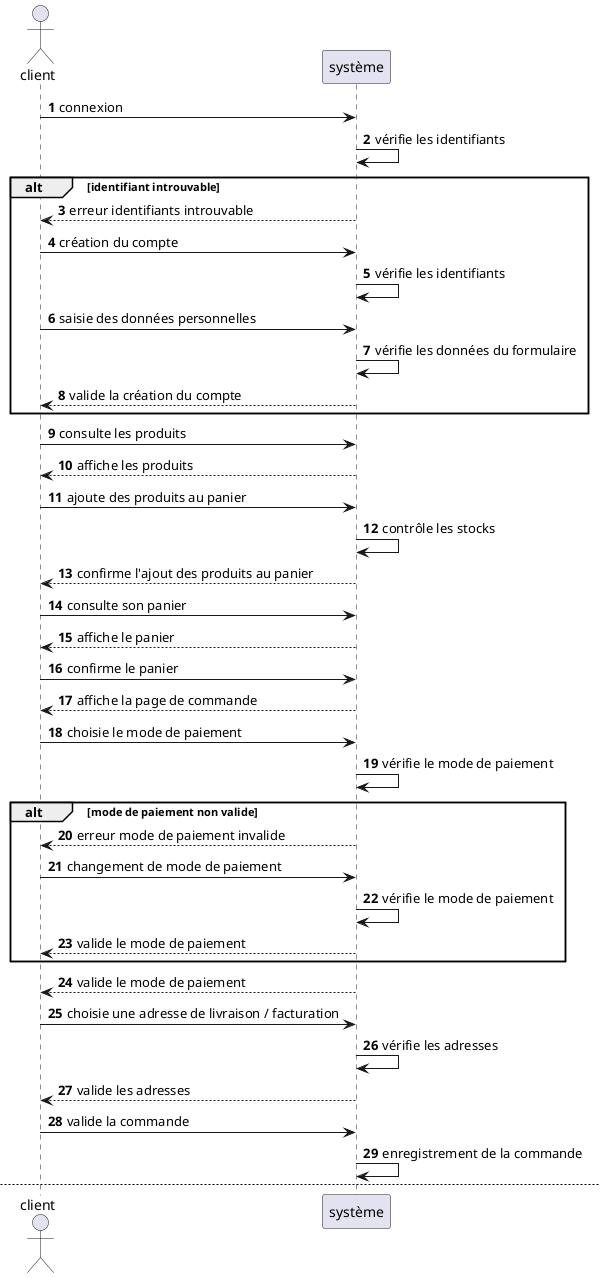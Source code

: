 @startuml séquence client
actor client as c
participant système as s
autonumber
c -> s : connexion 
s -> s : vérifie les identifiants 
alt identifiant introuvable 
s --> c : erreur identifiants introuvable 
c -> s : création du compte 
s -> s : vérifie les identifiants
c -> s : saisie des données personnelles 
s -> s : vérifie les données du formulaire 
s --> c : valide la création du compte 
end
c -> s : consulte les produits
s --> c : affiche les produits 
c -> s : ajoute des produits au panier 
s -> s : contrôle les stocks
s --> c : confirme l'ajout des produits au panier
c -> s : consulte son panier 
s --> c : affiche le panier 
c -> s : confirme le panier
s --> c : affiche la page de commande
c -> s : choisie le mode de paiement 
s -> s : vérifie le mode de paiement 
alt mode de paiement non valide 
s --> c : erreur mode de paiement invalide
c -> s : changement de mode de paiement 
s -> s : vérifie le mode de paiement 
s --> c : valide le mode de paiement
end
s --> c : valide le mode de paiement 
c -> s : choisie une adresse de livraison / facturation 
s -> s : vérifie les adresses 
s --> c : valide les adresses 
c -> s : valide la commande 
s -> s : enregistrement de la commande 

newpage Flot alternatif 
autonumber
c -> s : connexion
s -> s : vérifie les identifiants 
s --> c : erreur identifiants introuvable 
c -> s : création du compte 
s -> s : vérifie les identifiants
c -> s : saisie des données personnelles 
s -> s : vérifie les données du formulaire 
s --> c : erreur donnée erronée 
c -> s : correction
s -> s : vérifie les données du formulaire 
c -> s : valide la création de compte 
s -> s : enregistrement du compte

@enduml

